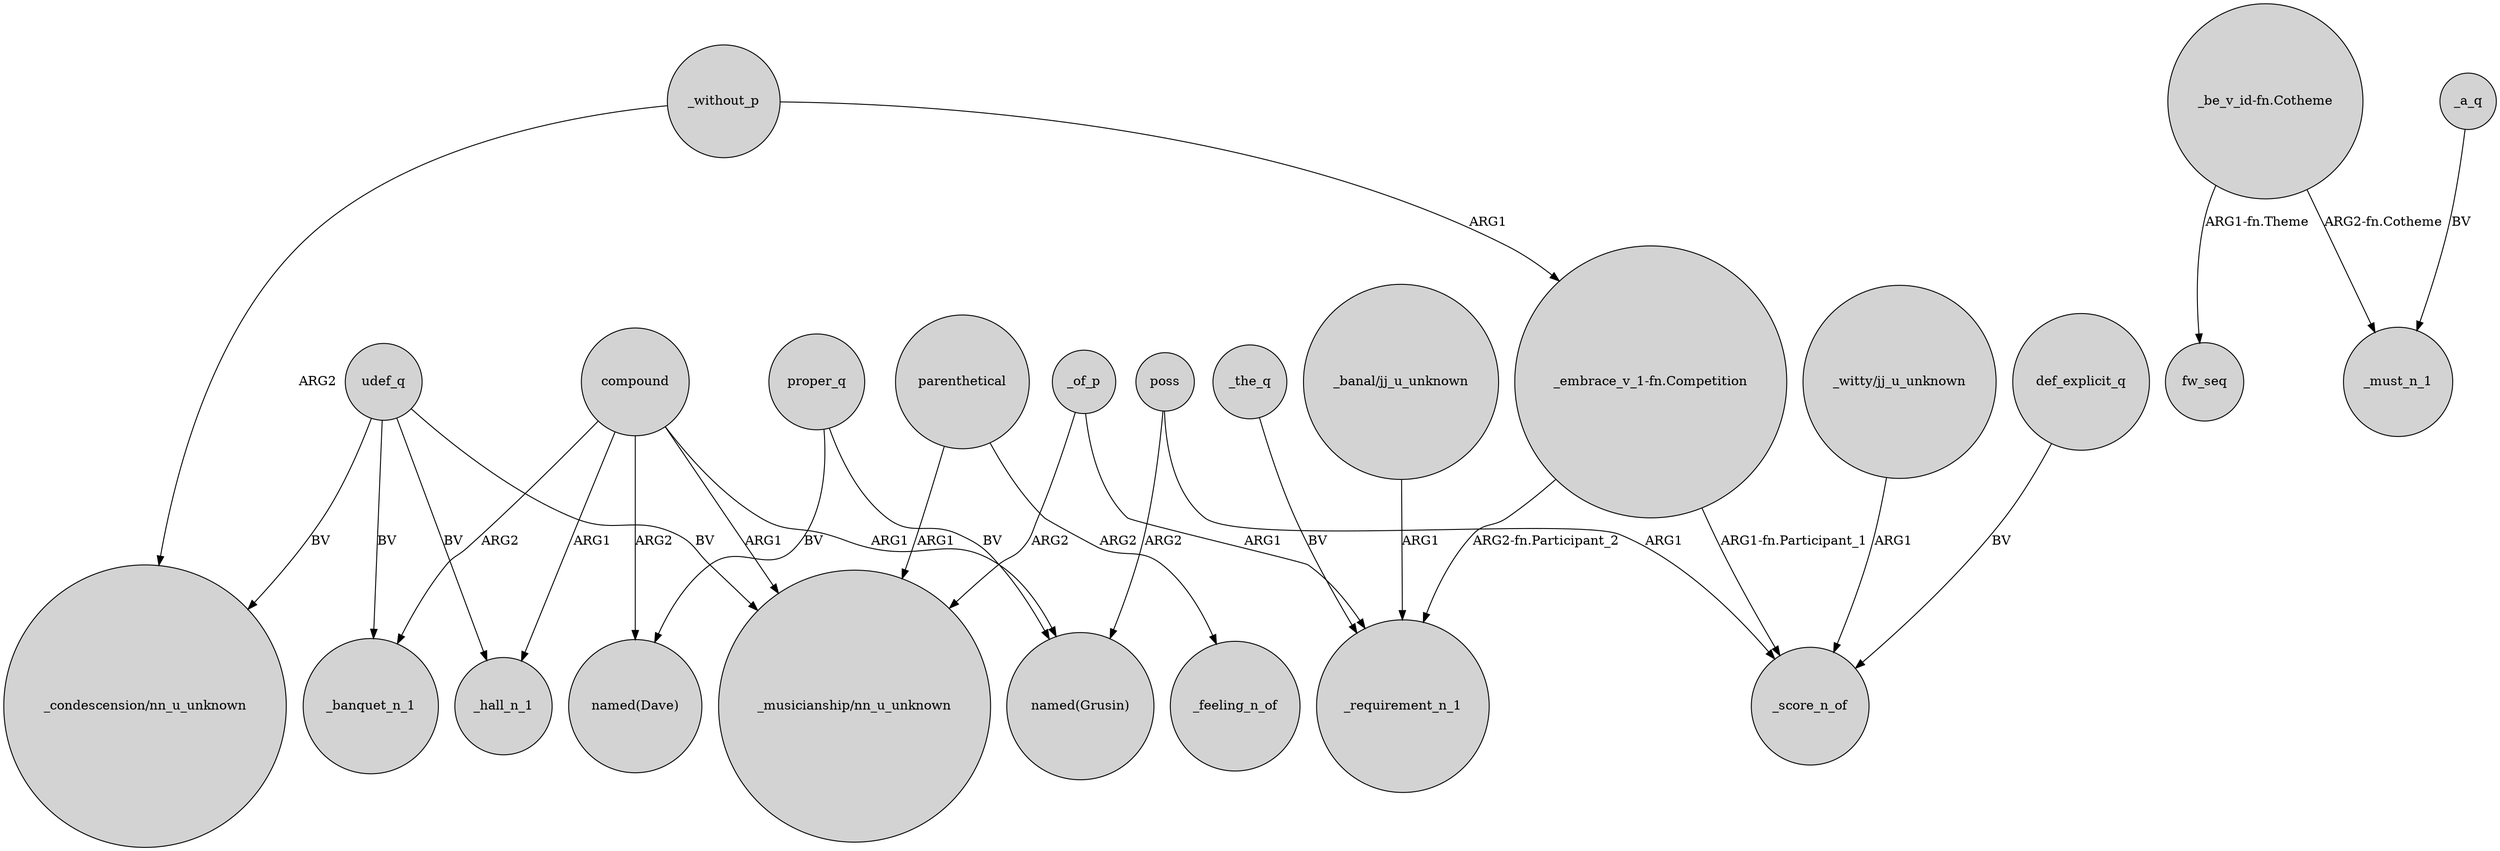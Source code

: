 digraph {
	node [shape=circle style=filled]
	compound -> _hall_n_1 [label=ARG1]
	proper_q -> "named(Grusin)" [label=BV]
	_the_q -> _requirement_n_1 [label=BV]
	_without_p -> "_embrace_v_1-fn.Competition" [label=ARG1]
	compound -> _banquet_n_1 [label=ARG2]
	"_witty/jj_u_unknown" -> _score_n_of [label=ARG1]
	udef_q -> _hall_n_1 [label=BV]
	parenthetical -> "_musicianship/nn_u_unknown" [label=ARG1]
	"_be_v_id-fn.Cotheme" -> fw_seq [label="ARG1-fn.Theme"]
	_of_p -> "_musicianship/nn_u_unknown" [label=ARG2]
	poss -> _score_n_of [label=ARG1]
	proper_q -> "named(Dave)" [label=BV]
	"_embrace_v_1-fn.Competition" -> _score_n_of [label="ARG1-fn.Participant_1"]
	compound -> "named(Dave)" [label=ARG2]
	"_embrace_v_1-fn.Competition" -> _requirement_n_1 [label="ARG2-fn.Participant_2"]
	compound -> "named(Grusin)" [label=ARG1]
	_without_p -> "_condescension/nn_u_unknown" [label=ARG2]
	udef_q -> _banquet_n_1 [label=BV]
	parenthetical -> _feeling_n_of [label=ARG2]
	udef_q -> "_musicianship/nn_u_unknown" [label=BV]
	"_be_v_id-fn.Cotheme" -> _must_n_1 [label="ARG2-fn.Cotheme"]
	udef_q -> "_condescension/nn_u_unknown" [label=BV]
	_a_q -> _must_n_1 [label=BV]
	_of_p -> _requirement_n_1 [label=ARG1]
	def_explicit_q -> _score_n_of [label=BV]
	poss -> "named(Grusin)" [label=ARG2]
	compound -> "_musicianship/nn_u_unknown" [label=ARG1]
	"_banal/jj_u_unknown" -> _requirement_n_1 [label=ARG1]
}
